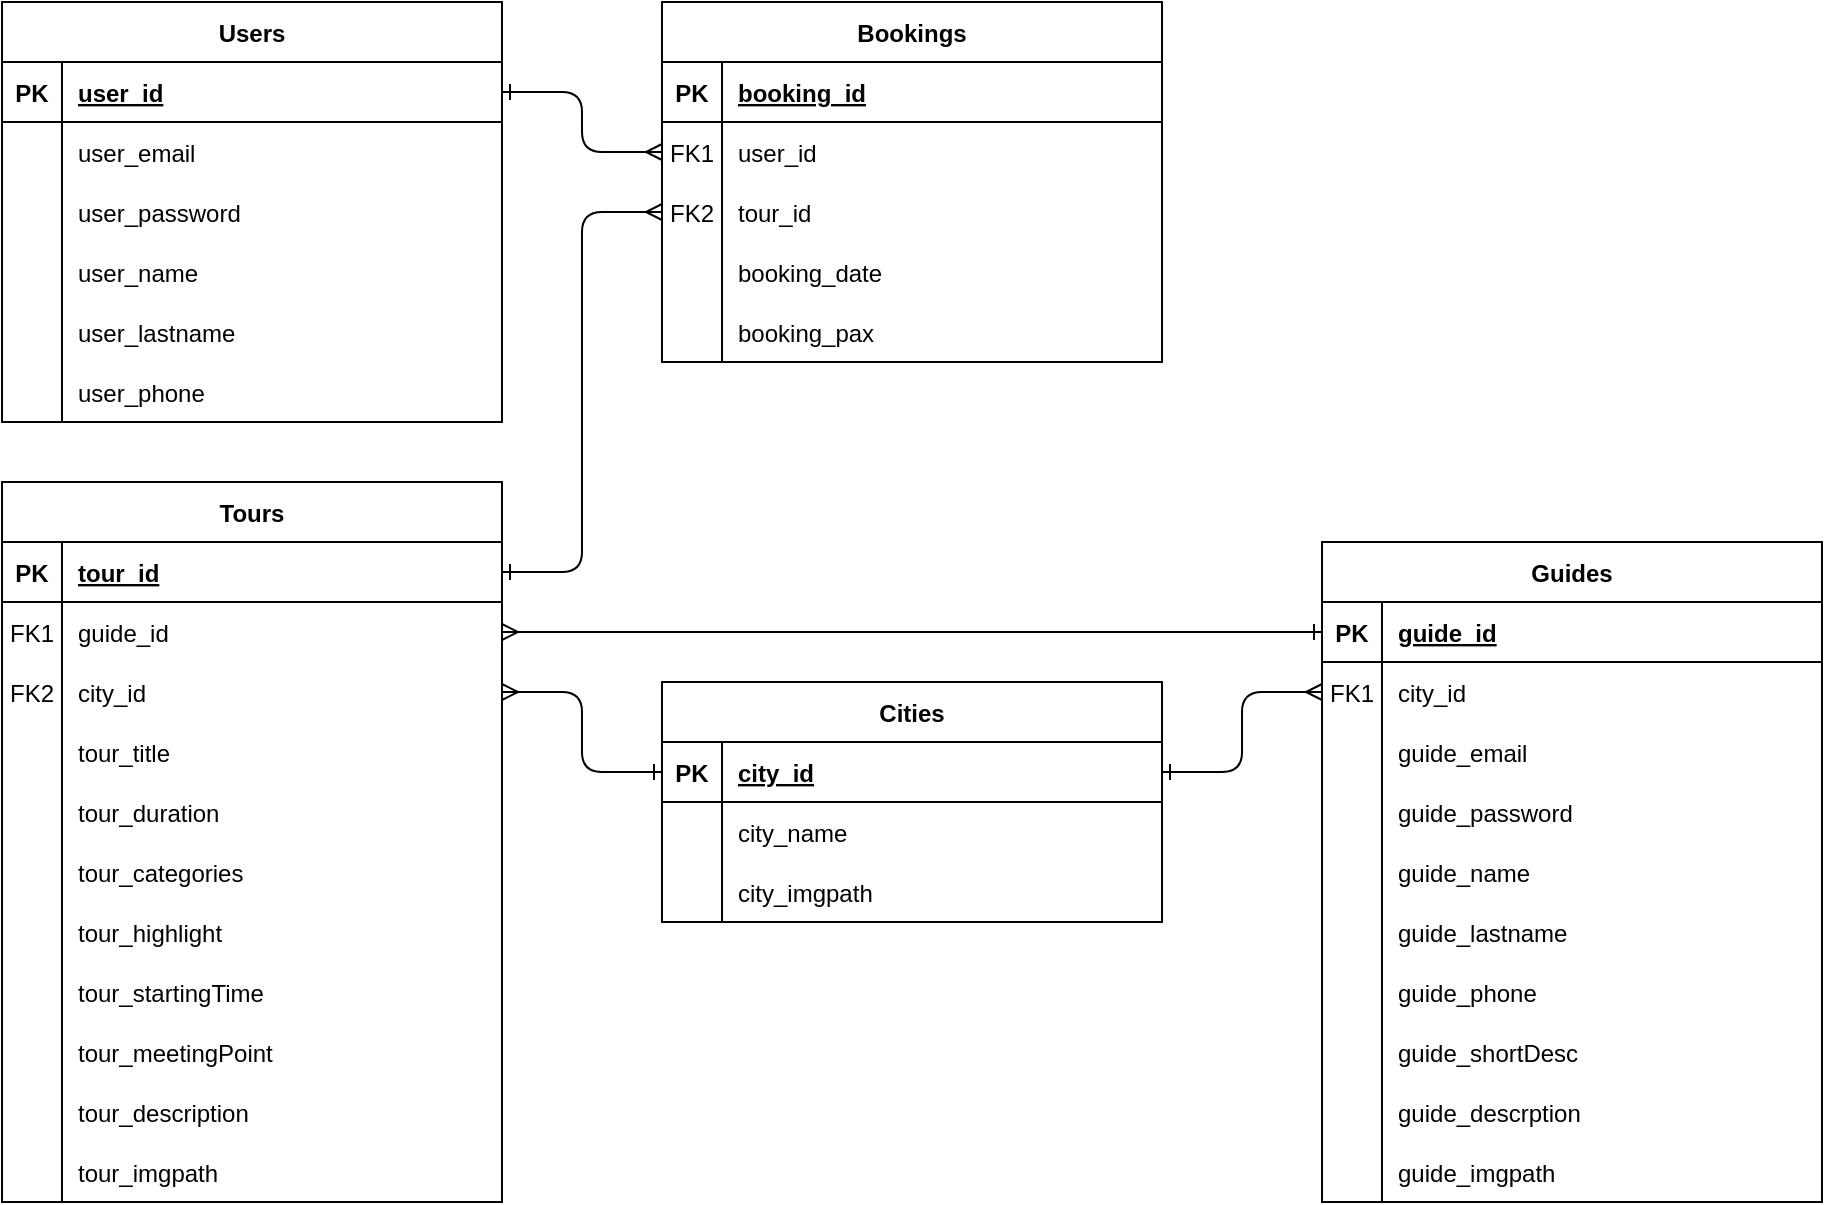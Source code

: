 <mxfile version="14.6.13" type="github"><diagram id="gNHI3aQDLcP6ORait0M2" name="Page-1"><mxGraphModel dx="1422" dy="794" grid="0" gridSize="10" guides="1" tooltips="1" connect="1" arrows="1" fold="1" page="1" pageScale="1" pageWidth="1169" pageHeight="827" background="#ffffff" math="0" shadow="0"><root><mxCell id="0"/><mxCell id="1" parent="0"/><mxCell id="zwu7whBG-YZrW-mYEXCU-3" value="Bookings" style="shape=table;startSize=30;container=1;collapsible=1;childLayout=tableLayout;fixedRows=1;rowLines=0;fontStyle=1;align=center;resizeLast=1;" parent="1" vertex="1"><mxGeometry x="460" y="114" width="250" height="180" as="geometry"/></mxCell><mxCell id="zwu7whBG-YZrW-mYEXCU-4" value="" style="shape=partialRectangle;collapsible=0;dropTarget=0;pointerEvents=0;fillColor=none;points=[[0,0.5],[1,0.5]];portConstraint=eastwest;top=0;left=0;right=0;bottom=1;" parent="zwu7whBG-YZrW-mYEXCU-3" vertex="1"><mxGeometry y="30" width="250" height="30" as="geometry"/></mxCell><mxCell id="zwu7whBG-YZrW-mYEXCU-5" value="PK" style="shape=partialRectangle;overflow=hidden;connectable=0;fillColor=none;top=0;left=0;bottom=0;right=0;fontStyle=1;" parent="zwu7whBG-YZrW-mYEXCU-4" vertex="1"><mxGeometry width="30" height="30" as="geometry"/></mxCell><mxCell id="zwu7whBG-YZrW-mYEXCU-6" value="booking_id" style="shape=partialRectangle;overflow=hidden;connectable=0;fillColor=none;top=0;left=0;bottom=0;right=0;align=left;spacingLeft=6;fontStyle=5;" parent="zwu7whBG-YZrW-mYEXCU-4" vertex="1"><mxGeometry x="30" width="220" height="30" as="geometry"/></mxCell><mxCell id="zwu7whBG-YZrW-mYEXCU-7" value="" style="shape=partialRectangle;collapsible=0;dropTarget=0;pointerEvents=0;fillColor=none;points=[[0,0.5],[1,0.5]];portConstraint=eastwest;top=0;left=0;right=0;bottom=0;" parent="zwu7whBG-YZrW-mYEXCU-3" vertex="1"><mxGeometry y="60" width="250" height="30" as="geometry"/></mxCell><mxCell id="zwu7whBG-YZrW-mYEXCU-8" value="FK1" style="shape=partialRectangle;overflow=hidden;connectable=0;fillColor=none;top=0;left=0;bottom=0;right=0;" parent="zwu7whBG-YZrW-mYEXCU-7" vertex="1"><mxGeometry width="30" height="30" as="geometry"/></mxCell><mxCell id="zwu7whBG-YZrW-mYEXCU-9" value="user_id" style="shape=partialRectangle;overflow=hidden;connectable=0;fillColor=none;top=0;left=0;bottom=0;right=0;align=left;spacingLeft=6;" parent="zwu7whBG-YZrW-mYEXCU-7" vertex="1"><mxGeometry x="30" width="220" height="30" as="geometry"/></mxCell><mxCell id="zwu7whBG-YZrW-mYEXCU-10" value="" style="shape=partialRectangle;collapsible=0;dropTarget=0;pointerEvents=0;fillColor=none;points=[[0,0.5],[1,0.5]];portConstraint=eastwest;top=0;left=0;right=0;bottom=0;" parent="zwu7whBG-YZrW-mYEXCU-3" vertex="1"><mxGeometry y="90" width="250" height="30" as="geometry"/></mxCell><mxCell id="zwu7whBG-YZrW-mYEXCU-11" value="FK2" style="shape=partialRectangle;overflow=hidden;connectable=0;fillColor=none;top=0;left=0;bottom=0;right=0;" parent="zwu7whBG-YZrW-mYEXCU-10" vertex="1"><mxGeometry width="30" height="30" as="geometry"/></mxCell><mxCell id="zwu7whBG-YZrW-mYEXCU-12" value="tour_id" style="shape=partialRectangle;overflow=hidden;connectable=0;fillColor=none;top=0;left=0;bottom=0;right=0;align=left;spacingLeft=6;" parent="zwu7whBG-YZrW-mYEXCU-10" vertex="1"><mxGeometry x="30" width="220" height="30" as="geometry"/></mxCell><mxCell id="zwu7whBG-YZrW-mYEXCU-49" style="shape=partialRectangle;collapsible=0;dropTarget=0;pointerEvents=0;fillColor=none;points=[[0,0.5],[1,0.5]];portConstraint=eastwest;top=0;left=0;right=0;bottom=0;" parent="zwu7whBG-YZrW-mYEXCU-3" vertex="1"><mxGeometry y="120" width="250" height="30" as="geometry"/></mxCell><mxCell id="zwu7whBG-YZrW-mYEXCU-50" style="shape=partialRectangle;overflow=hidden;connectable=0;fillColor=none;top=0;left=0;bottom=0;right=0;" parent="zwu7whBG-YZrW-mYEXCU-49" vertex="1"><mxGeometry width="30" height="30" as="geometry"/></mxCell><mxCell id="zwu7whBG-YZrW-mYEXCU-51" value="booking_date" style="shape=partialRectangle;overflow=hidden;connectable=0;fillColor=none;top=0;left=0;bottom=0;right=0;align=left;spacingLeft=6;" parent="zwu7whBG-YZrW-mYEXCU-49" vertex="1"><mxGeometry x="30" width="220" height="30" as="geometry"/></mxCell><mxCell id="zwu7whBG-YZrW-mYEXCU-52" style="shape=partialRectangle;collapsible=0;dropTarget=0;pointerEvents=0;fillColor=none;points=[[0,0.5],[1,0.5]];portConstraint=eastwest;top=0;left=0;right=0;bottom=0;" parent="zwu7whBG-YZrW-mYEXCU-3" vertex="1"><mxGeometry y="150" width="250" height="30" as="geometry"/></mxCell><mxCell id="zwu7whBG-YZrW-mYEXCU-53" style="shape=partialRectangle;overflow=hidden;connectable=0;fillColor=none;top=0;left=0;bottom=0;right=0;" parent="zwu7whBG-YZrW-mYEXCU-52" vertex="1"><mxGeometry width="30" height="30" as="geometry"/></mxCell><mxCell id="zwu7whBG-YZrW-mYEXCU-54" value="booking_pax" style="shape=partialRectangle;overflow=hidden;connectable=0;fillColor=none;top=0;left=0;bottom=0;right=0;align=left;spacingLeft=6;" parent="zwu7whBG-YZrW-mYEXCU-52" vertex="1"><mxGeometry x="30" width="220" height="30" as="geometry"/></mxCell><mxCell id="zwu7whBG-YZrW-mYEXCU-13" value="Tours" style="shape=table;startSize=30;container=1;collapsible=1;childLayout=tableLayout;fixedRows=1;rowLines=0;fontStyle=1;align=center;resizeLast=1;" parent="1" vertex="1"><mxGeometry x="130" y="354" width="250" height="360" as="geometry"/></mxCell><mxCell id="zwu7whBG-YZrW-mYEXCU-14" value="" style="shape=partialRectangle;collapsible=0;dropTarget=0;pointerEvents=0;fillColor=none;points=[[0,0.5],[1,0.5]];portConstraint=eastwest;top=0;left=0;right=0;bottom=1;" parent="zwu7whBG-YZrW-mYEXCU-13" vertex="1"><mxGeometry y="30" width="250" height="30" as="geometry"/></mxCell><mxCell id="zwu7whBG-YZrW-mYEXCU-15" value="PK" style="shape=partialRectangle;overflow=hidden;connectable=0;fillColor=none;top=0;left=0;bottom=0;right=0;fontStyle=1;" parent="zwu7whBG-YZrW-mYEXCU-14" vertex="1"><mxGeometry width="30" height="30" as="geometry"/></mxCell><mxCell id="zwu7whBG-YZrW-mYEXCU-16" value="tour_id" style="shape=partialRectangle;overflow=hidden;connectable=0;fillColor=none;top=0;left=0;bottom=0;right=0;align=left;spacingLeft=6;fontStyle=5;" parent="zwu7whBG-YZrW-mYEXCU-14" vertex="1"><mxGeometry x="30" width="220" height="30" as="geometry"/></mxCell><mxCell id="zwu7whBG-YZrW-mYEXCU-17" value="" style="shape=partialRectangle;collapsible=0;dropTarget=0;pointerEvents=0;fillColor=none;points=[[0,0.5],[1,0.5]];portConstraint=eastwest;top=0;left=0;right=0;bottom=0;" parent="zwu7whBG-YZrW-mYEXCU-13" vertex="1"><mxGeometry y="60" width="250" height="30" as="geometry"/></mxCell><mxCell id="zwu7whBG-YZrW-mYEXCU-18" value="FK1" style="shape=partialRectangle;overflow=hidden;connectable=0;fillColor=none;top=0;left=0;bottom=0;right=0;" parent="zwu7whBG-YZrW-mYEXCU-17" vertex="1"><mxGeometry width="30" height="30" as="geometry"/></mxCell><mxCell id="zwu7whBG-YZrW-mYEXCU-19" value="guide_id" style="shape=partialRectangle;overflow=hidden;connectable=0;fillColor=none;top=0;left=0;bottom=0;right=0;align=left;spacingLeft=6;" parent="zwu7whBG-YZrW-mYEXCU-17" vertex="1"><mxGeometry x="30" width="220" height="30" as="geometry"/></mxCell><mxCell id="zwu7whBG-YZrW-mYEXCU-20" value="" style="shape=partialRectangle;collapsible=0;dropTarget=0;pointerEvents=0;fillColor=none;points=[[0,0.5],[1,0.5]];portConstraint=eastwest;top=0;left=0;right=0;bottom=0;" parent="zwu7whBG-YZrW-mYEXCU-13" vertex="1"><mxGeometry y="90" width="250" height="30" as="geometry"/></mxCell><mxCell id="zwu7whBG-YZrW-mYEXCU-21" value="FK2" style="shape=partialRectangle;overflow=hidden;connectable=0;fillColor=none;top=0;left=0;bottom=0;right=0;" parent="zwu7whBG-YZrW-mYEXCU-20" vertex="1"><mxGeometry width="30" height="30" as="geometry"/></mxCell><mxCell id="zwu7whBG-YZrW-mYEXCU-22" value="city_id" style="shape=partialRectangle;overflow=hidden;connectable=0;fillColor=none;top=0;left=0;bottom=0;right=0;align=left;spacingLeft=6;" parent="zwu7whBG-YZrW-mYEXCU-20" vertex="1"><mxGeometry x="30" width="220" height="30" as="geometry"/></mxCell><mxCell id="zwu7whBG-YZrW-mYEXCU-73" style="shape=partialRectangle;collapsible=0;dropTarget=0;pointerEvents=0;fillColor=none;points=[[0,0.5],[1,0.5]];portConstraint=eastwest;top=0;left=0;right=0;bottom=0;" parent="zwu7whBG-YZrW-mYEXCU-13" vertex="1"><mxGeometry y="120" width="250" height="30" as="geometry"/></mxCell><mxCell id="zwu7whBG-YZrW-mYEXCU-74" style="shape=partialRectangle;overflow=hidden;connectable=0;fillColor=none;top=0;left=0;bottom=0;right=0;" parent="zwu7whBG-YZrW-mYEXCU-73" vertex="1"><mxGeometry width="30" height="30" as="geometry"/></mxCell><mxCell id="zwu7whBG-YZrW-mYEXCU-75" value="tour_title" style="shape=partialRectangle;overflow=hidden;connectable=0;fillColor=none;top=0;left=0;bottom=0;right=0;align=left;spacingLeft=6;" parent="zwu7whBG-YZrW-mYEXCU-73" vertex="1"><mxGeometry x="30" width="220" height="30" as="geometry"/></mxCell><mxCell id="zwu7whBG-YZrW-mYEXCU-70" style="shape=partialRectangle;collapsible=0;dropTarget=0;pointerEvents=0;fillColor=none;points=[[0,0.5],[1,0.5]];portConstraint=eastwest;top=0;left=0;right=0;bottom=0;" parent="zwu7whBG-YZrW-mYEXCU-13" vertex="1"><mxGeometry y="150" width="250" height="30" as="geometry"/></mxCell><mxCell id="zwu7whBG-YZrW-mYEXCU-71" style="shape=partialRectangle;overflow=hidden;connectable=0;fillColor=none;top=0;left=0;bottom=0;right=0;" parent="zwu7whBG-YZrW-mYEXCU-70" vertex="1"><mxGeometry width="30" height="30" as="geometry"/></mxCell><mxCell id="zwu7whBG-YZrW-mYEXCU-72" value="tour_duration" style="shape=partialRectangle;overflow=hidden;connectable=0;fillColor=none;top=0;left=0;bottom=0;right=0;align=left;spacingLeft=6;" parent="zwu7whBG-YZrW-mYEXCU-70" vertex="1"><mxGeometry x="30" width="220" height="30" as="geometry"/></mxCell><mxCell id="zwu7whBG-YZrW-mYEXCU-67" style="shape=partialRectangle;collapsible=0;dropTarget=0;pointerEvents=0;fillColor=none;points=[[0,0.5],[1,0.5]];portConstraint=eastwest;top=0;left=0;right=0;bottom=0;" parent="zwu7whBG-YZrW-mYEXCU-13" vertex="1"><mxGeometry y="180" width="250" height="30" as="geometry"/></mxCell><mxCell id="zwu7whBG-YZrW-mYEXCU-68" style="shape=partialRectangle;overflow=hidden;connectable=0;fillColor=none;top=0;left=0;bottom=0;right=0;" parent="zwu7whBG-YZrW-mYEXCU-67" vertex="1"><mxGeometry width="30" height="30" as="geometry"/></mxCell><mxCell id="zwu7whBG-YZrW-mYEXCU-69" value="tour_categories" style="shape=partialRectangle;overflow=hidden;connectable=0;fillColor=none;top=0;left=0;bottom=0;right=0;align=left;spacingLeft=6;" parent="zwu7whBG-YZrW-mYEXCU-67" vertex="1"><mxGeometry x="30" width="220" height="30" as="geometry"/></mxCell><mxCell id="zwu7whBG-YZrW-mYEXCU-64" style="shape=partialRectangle;collapsible=0;dropTarget=0;pointerEvents=0;fillColor=none;points=[[0,0.5],[1,0.5]];portConstraint=eastwest;top=0;left=0;right=0;bottom=0;" parent="zwu7whBG-YZrW-mYEXCU-13" vertex="1"><mxGeometry y="210" width="250" height="30" as="geometry"/></mxCell><mxCell id="zwu7whBG-YZrW-mYEXCU-65" style="shape=partialRectangle;overflow=hidden;connectable=0;fillColor=none;top=0;left=0;bottom=0;right=0;" parent="zwu7whBG-YZrW-mYEXCU-64" vertex="1"><mxGeometry width="30" height="30" as="geometry"/></mxCell><mxCell id="zwu7whBG-YZrW-mYEXCU-66" value="tour_highlight" style="shape=partialRectangle;overflow=hidden;connectable=0;fillColor=none;top=0;left=0;bottom=0;right=0;align=left;spacingLeft=6;" parent="zwu7whBG-YZrW-mYEXCU-64" vertex="1"><mxGeometry x="30" width="220" height="30" as="geometry"/></mxCell><mxCell id="zwu7whBG-YZrW-mYEXCU-61" style="shape=partialRectangle;collapsible=0;dropTarget=0;pointerEvents=0;fillColor=none;points=[[0,0.5],[1,0.5]];portConstraint=eastwest;top=0;left=0;right=0;bottom=0;" parent="zwu7whBG-YZrW-mYEXCU-13" vertex="1"><mxGeometry y="240" width="250" height="30" as="geometry"/></mxCell><mxCell id="zwu7whBG-YZrW-mYEXCU-62" style="shape=partialRectangle;overflow=hidden;connectable=0;fillColor=none;top=0;left=0;bottom=0;right=0;" parent="zwu7whBG-YZrW-mYEXCU-61" vertex="1"><mxGeometry width="30" height="30" as="geometry"/></mxCell><mxCell id="zwu7whBG-YZrW-mYEXCU-63" value="tour_startingTime" style="shape=partialRectangle;overflow=hidden;connectable=0;fillColor=none;top=0;left=0;bottom=0;right=0;align=left;spacingLeft=6;" parent="zwu7whBG-YZrW-mYEXCU-61" vertex="1"><mxGeometry x="30" width="220" height="30" as="geometry"/></mxCell><mxCell id="zwu7whBG-YZrW-mYEXCU-58" style="shape=partialRectangle;collapsible=0;dropTarget=0;pointerEvents=0;fillColor=none;points=[[0,0.5],[1,0.5]];portConstraint=eastwest;top=0;left=0;right=0;bottom=0;" parent="zwu7whBG-YZrW-mYEXCU-13" vertex="1"><mxGeometry y="270" width="250" height="30" as="geometry"/></mxCell><mxCell id="zwu7whBG-YZrW-mYEXCU-59" style="shape=partialRectangle;overflow=hidden;connectable=0;fillColor=none;top=0;left=0;bottom=0;right=0;" parent="zwu7whBG-YZrW-mYEXCU-58" vertex="1"><mxGeometry width="30" height="30" as="geometry"/></mxCell><mxCell id="zwu7whBG-YZrW-mYEXCU-60" value="tour_meetingPoint" style="shape=partialRectangle;overflow=hidden;connectable=0;fillColor=none;top=0;left=0;bottom=0;right=0;align=left;spacingLeft=6;" parent="zwu7whBG-YZrW-mYEXCU-58" vertex="1"><mxGeometry x="30" width="220" height="30" as="geometry"/></mxCell><mxCell id="zwu7whBG-YZrW-mYEXCU-55" style="shape=partialRectangle;collapsible=0;dropTarget=0;pointerEvents=0;fillColor=none;points=[[0,0.5],[1,0.5]];portConstraint=eastwest;top=0;left=0;right=0;bottom=0;" parent="zwu7whBG-YZrW-mYEXCU-13" vertex="1"><mxGeometry y="300" width="250" height="30" as="geometry"/></mxCell><mxCell id="zwu7whBG-YZrW-mYEXCU-56" style="shape=partialRectangle;overflow=hidden;connectable=0;fillColor=none;top=0;left=0;bottom=0;right=0;" parent="zwu7whBG-YZrW-mYEXCU-55" vertex="1"><mxGeometry width="30" height="30" as="geometry"/></mxCell><mxCell id="zwu7whBG-YZrW-mYEXCU-57" value="tour_description" style="shape=partialRectangle;overflow=hidden;connectable=0;fillColor=none;top=0;left=0;bottom=0;right=0;align=left;spacingLeft=6;" parent="zwu7whBG-YZrW-mYEXCU-55" vertex="1"><mxGeometry x="30" width="220" height="30" as="geometry"/></mxCell><mxCell id="zwu7whBG-YZrW-mYEXCU-129" style="shape=partialRectangle;collapsible=0;dropTarget=0;pointerEvents=0;fillColor=none;points=[[0,0.5],[1,0.5]];portConstraint=eastwest;top=0;left=0;right=0;bottom=0;" parent="zwu7whBG-YZrW-mYEXCU-13" vertex="1"><mxGeometry y="330" width="250" height="30" as="geometry"/></mxCell><mxCell id="zwu7whBG-YZrW-mYEXCU-130" style="shape=partialRectangle;overflow=hidden;connectable=0;fillColor=none;top=0;left=0;bottom=0;right=0;" parent="zwu7whBG-YZrW-mYEXCU-129" vertex="1"><mxGeometry width="30" height="30" as="geometry"/></mxCell><mxCell id="zwu7whBG-YZrW-mYEXCU-131" value="tour_imgpath" style="shape=partialRectangle;overflow=hidden;connectable=0;fillColor=none;top=0;left=0;bottom=0;right=0;align=left;spacingLeft=6;" parent="zwu7whBG-YZrW-mYEXCU-129" vertex="1"><mxGeometry x="30" width="220" height="30" as="geometry"/></mxCell><mxCell id="zwu7whBG-YZrW-mYEXCU-23" value="Users" style="shape=table;startSize=30;container=1;collapsible=1;childLayout=tableLayout;fixedRows=1;rowLines=0;fontStyle=1;align=center;resizeLast=1;" parent="1" vertex="1"><mxGeometry x="130" y="114" width="250" height="210" as="geometry"/></mxCell><mxCell id="zwu7whBG-YZrW-mYEXCU-24" value="" style="shape=partialRectangle;collapsible=0;dropTarget=0;pointerEvents=0;fillColor=none;points=[[0,0.5],[1,0.5]];portConstraint=eastwest;top=0;left=0;right=0;bottom=1;" parent="zwu7whBG-YZrW-mYEXCU-23" vertex="1"><mxGeometry y="30" width="250" height="30" as="geometry"/></mxCell><mxCell id="zwu7whBG-YZrW-mYEXCU-25" value="PK" style="shape=partialRectangle;overflow=hidden;connectable=0;fillColor=none;top=0;left=0;bottom=0;right=0;fontStyle=1;" parent="zwu7whBG-YZrW-mYEXCU-24" vertex="1"><mxGeometry width="30" height="30" as="geometry"/></mxCell><mxCell id="zwu7whBG-YZrW-mYEXCU-26" value="user_id" style="shape=partialRectangle;overflow=hidden;connectable=0;fillColor=none;top=0;left=0;bottom=0;right=0;align=left;spacingLeft=6;fontStyle=5;" parent="zwu7whBG-YZrW-mYEXCU-24" vertex="1"><mxGeometry x="30" width="220" height="30" as="geometry"/></mxCell><mxCell id="zwu7whBG-YZrW-mYEXCU-37" style="shape=partialRectangle;collapsible=0;dropTarget=0;pointerEvents=0;fillColor=none;points=[[0,0.5],[1,0.5]];portConstraint=eastwest;top=0;left=0;right=0;bottom=0;" parent="zwu7whBG-YZrW-mYEXCU-23" vertex="1"><mxGeometry y="60" width="250" height="30" as="geometry"/></mxCell><mxCell id="zwu7whBG-YZrW-mYEXCU-38" style="shape=partialRectangle;overflow=hidden;connectable=0;fillColor=none;top=0;left=0;bottom=0;right=0;" parent="zwu7whBG-YZrW-mYEXCU-37" vertex="1"><mxGeometry width="30" height="30" as="geometry"/></mxCell><mxCell id="zwu7whBG-YZrW-mYEXCU-39" value="user_email" style="shape=partialRectangle;overflow=hidden;connectable=0;fillColor=none;top=0;left=0;bottom=0;right=0;align=left;spacingLeft=6;" parent="zwu7whBG-YZrW-mYEXCU-37" vertex="1"><mxGeometry x="30" width="220" height="30" as="geometry"/></mxCell><mxCell id="zwu7whBG-YZrW-mYEXCU-43" style="shape=partialRectangle;collapsible=0;dropTarget=0;pointerEvents=0;fillColor=none;points=[[0,0.5],[1,0.5]];portConstraint=eastwest;top=0;left=0;right=0;bottom=0;" parent="zwu7whBG-YZrW-mYEXCU-23" vertex="1"><mxGeometry y="90" width="250" height="30" as="geometry"/></mxCell><mxCell id="zwu7whBG-YZrW-mYEXCU-44" style="shape=partialRectangle;overflow=hidden;connectable=0;fillColor=none;top=0;left=0;bottom=0;right=0;" parent="zwu7whBG-YZrW-mYEXCU-43" vertex="1"><mxGeometry width="30" height="30" as="geometry"/></mxCell><mxCell id="zwu7whBG-YZrW-mYEXCU-45" value="user_password" style="shape=partialRectangle;overflow=hidden;connectable=0;fillColor=none;top=0;left=0;bottom=0;right=0;align=left;spacingLeft=6;" parent="zwu7whBG-YZrW-mYEXCU-43" vertex="1"><mxGeometry x="30" width="220" height="30" as="geometry"/></mxCell><mxCell id="zwu7whBG-YZrW-mYEXCU-27" value="" style="shape=partialRectangle;collapsible=0;dropTarget=0;pointerEvents=0;fillColor=none;points=[[0,0.5],[1,0.5]];portConstraint=eastwest;top=0;left=0;right=0;bottom=0;" parent="zwu7whBG-YZrW-mYEXCU-23" vertex="1"><mxGeometry y="120" width="250" height="30" as="geometry"/></mxCell><mxCell id="zwu7whBG-YZrW-mYEXCU-28" value="" style="shape=partialRectangle;overflow=hidden;connectable=0;fillColor=none;top=0;left=0;bottom=0;right=0;" parent="zwu7whBG-YZrW-mYEXCU-27" vertex="1"><mxGeometry width="30" height="30" as="geometry"/></mxCell><mxCell id="zwu7whBG-YZrW-mYEXCU-29" value="user_name" style="shape=partialRectangle;overflow=hidden;connectable=0;fillColor=none;top=0;left=0;bottom=0;right=0;align=left;spacingLeft=6;" parent="zwu7whBG-YZrW-mYEXCU-27" vertex="1"><mxGeometry x="30" width="220" height="30" as="geometry"/></mxCell><mxCell id="zwu7whBG-YZrW-mYEXCU-46" style="shape=partialRectangle;collapsible=0;dropTarget=0;pointerEvents=0;fillColor=none;points=[[0,0.5],[1,0.5]];portConstraint=eastwest;top=0;left=0;right=0;bottom=0;" parent="zwu7whBG-YZrW-mYEXCU-23" vertex="1"><mxGeometry y="150" width="250" height="30" as="geometry"/></mxCell><mxCell id="zwu7whBG-YZrW-mYEXCU-47" style="shape=partialRectangle;overflow=hidden;connectable=0;fillColor=none;top=0;left=0;bottom=0;right=0;" parent="zwu7whBG-YZrW-mYEXCU-46" vertex="1"><mxGeometry width="30" height="30" as="geometry"/></mxCell><mxCell id="zwu7whBG-YZrW-mYEXCU-48" value="user_lastname" style="shape=partialRectangle;overflow=hidden;connectable=0;fillColor=none;top=0;left=0;bottom=0;right=0;align=left;spacingLeft=6;" parent="zwu7whBG-YZrW-mYEXCU-46" vertex="1"><mxGeometry x="30" width="220" height="30" as="geometry"/></mxCell><mxCell id="zwu7whBG-YZrW-mYEXCU-40" style="shape=partialRectangle;collapsible=0;dropTarget=0;pointerEvents=0;fillColor=none;points=[[0,0.5],[1,0.5]];portConstraint=eastwest;top=0;left=0;right=0;bottom=0;" parent="zwu7whBG-YZrW-mYEXCU-23" vertex="1"><mxGeometry y="180" width="250" height="30" as="geometry"/></mxCell><mxCell id="zwu7whBG-YZrW-mYEXCU-41" style="shape=partialRectangle;overflow=hidden;connectable=0;fillColor=none;top=0;left=0;bottom=0;right=0;" parent="zwu7whBG-YZrW-mYEXCU-40" vertex="1"><mxGeometry width="30" height="30" as="geometry"/></mxCell><mxCell id="zwu7whBG-YZrW-mYEXCU-42" value="user_phone" style="shape=partialRectangle;overflow=hidden;connectable=0;fillColor=none;top=0;left=0;bottom=0;right=0;align=left;spacingLeft=6;" parent="zwu7whBG-YZrW-mYEXCU-40" vertex="1"><mxGeometry x="30" width="220" height="30" as="geometry"/></mxCell><mxCell id="zwu7whBG-YZrW-mYEXCU-76" style="edgeStyle=orthogonalEdgeStyle;rounded=1;orthogonalLoop=1;jettySize=auto;html=1;exitX=1;exitY=0.5;exitDx=0;exitDy=0;entryX=0;entryY=0.5;entryDx=0;entryDy=0;endArrow=ERmany;endFill=0;startArrow=ERone;startFill=0;" parent="1" source="zwu7whBG-YZrW-mYEXCU-14" target="zwu7whBG-YZrW-mYEXCU-10" edge="1"><mxGeometry relative="1" as="geometry"><Array as="points"><mxPoint x="420" y="399"/><mxPoint x="420" y="219"/></Array></mxGeometry></mxCell><mxCell id="zwu7whBG-YZrW-mYEXCU-77" value="Guides" style="shape=table;startSize=30;container=1;collapsible=1;childLayout=tableLayout;fixedRows=1;rowLines=0;fontStyle=1;align=center;resizeLast=1;" parent="1" vertex="1"><mxGeometry x="790" y="384" width="250" height="330" as="geometry"/></mxCell><mxCell id="zwu7whBG-YZrW-mYEXCU-78" value="" style="shape=partialRectangle;collapsible=0;dropTarget=0;pointerEvents=0;fillColor=none;points=[[0,0.5],[1,0.5]];portConstraint=eastwest;top=0;left=0;right=0;bottom=1;" parent="zwu7whBG-YZrW-mYEXCU-77" vertex="1"><mxGeometry y="30" width="250" height="30" as="geometry"/></mxCell><mxCell id="zwu7whBG-YZrW-mYEXCU-79" value="PK" style="shape=partialRectangle;overflow=hidden;connectable=0;fillColor=none;top=0;left=0;bottom=0;right=0;fontStyle=1;" parent="zwu7whBG-YZrW-mYEXCU-78" vertex="1"><mxGeometry width="30" height="30" as="geometry"/></mxCell><mxCell id="zwu7whBG-YZrW-mYEXCU-80" value="guide_id" style="shape=partialRectangle;overflow=hidden;connectable=0;fillColor=none;top=0;left=0;bottom=0;right=0;align=left;spacingLeft=6;fontStyle=5;" parent="zwu7whBG-YZrW-mYEXCU-78" vertex="1"><mxGeometry x="30" width="220" height="30" as="geometry"/></mxCell><mxCell id="zwu7whBG-YZrW-mYEXCU-105" style="shape=partialRectangle;collapsible=0;dropTarget=0;pointerEvents=0;fillColor=none;points=[[0,0.5],[1,0.5]];portConstraint=eastwest;top=0;left=0;right=0;bottom=0;" parent="zwu7whBG-YZrW-mYEXCU-77" vertex="1"><mxGeometry y="60" width="250" height="30" as="geometry"/></mxCell><mxCell id="zwu7whBG-YZrW-mYEXCU-106" value="FK1" style="shape=partialRectangle;overflow=hidden;connectable=0;fillColor=none;top=0;left=0;bottom=0;right=0;" parent="zwu7whBG-YZrW-mYEXCU-105" vertex="1"><mxGeometry width="30" height="30" as="geometry"/></mxCell><mxCell id="zwu7whBG-YZrW-mYEXCU-107" value="city_id" style="shape=partialRectangle;overflow=hidden;connectable=0;fillColor=none;top=0;left=0;bottom=0;right=0;align=left;spacingLeft=6;" parent="zwu7whBG-YZrW-mYEXCU-105" vertex="1"><mxGeometry x="30" width="220" height="30" as="geometry"/></mxCell><mxCell id="zwu7whBG-YZrW-mYEXCU-81" style="shape=partialRectangle;collapsible=0;dropTarget=0;pointerEvents=0;fillColor=none;points=[[0,0.5],[1,0.5]];portConstraint=eastwest;top=0;left=0;right=0;bottom=0;" parent="zwu7whBG-YZrW-mYEXCU-77" vertex="1"><mxGeometry y="90" width="250" height="30" as="geometry"/></mxCell><mxCell id="zwu7whBG-YZrW-mYEXCU-82" style="shape=partialRectangle;overflow=hidden;connectable=0;fillColor=none;top=0;left=0;bottom=0;right=0;" parent="zwu7whBG-YZrW-mYEXCU-81" vertex="1"><mxGeometry width="30" height="30" as="geometry"/></mxCell><mxCell id="zwu7whBG-YZrW-mYEXCU-83" value="guide_email" style="shape=partialRectangle;overflow=hidden;connectable=0;fillColor=none;top=0;left=0;bottom=0;right=0;align=left;spacingLeft=6;" parent="zwu7whBG-YZrW-mYEXCU-81" vertex="1"><mxGeometry x="30" width="220" height="30" as="geometry"/></mxCell><mxCell id="zwu7whBG-YZrW-mYEXCU-84" style="shape=partialRectangle;collapsible=0;dropTarget=0;pointerEvents=0;fillColor=none;points=[[0,0.5],[1,0.5]];portConstraint=eastwest;top=0;left=0;right=0;bottom=0;" parent="zwu7whBG-YZrW-mYEXCU-77" vertex="1"><mxGeometry y="120" width="250" height="30" as="geometry"/></mxCell><mxCell id="zwu7whBG-YZrW-mYEXCU-85" style="shape=partialRectangle;overflow=hidden;connectable=0;fillColor=none;top=0;left=0;bottom=0;right=0;" parent="zwu7whBG-YZrW-mYEXCU-84" vertex="1"><mxGeometry width="30" height="30" as="geometry"/></mxCell><mxCell id="zwu7whBG-YZrW-mYEXCU-86" value="guide_password" style="shape=partialRectangle;overflow=hidden;connectable=0;fillColor=none;top=0;left=0;bottom=0;right=0;align=left;spacingLeft=6;" parent="zwu7whBG-YZrW-mYEXCU-84" vertex="1"><mxGeometry x="30" width="220" height="30" as="geometry"/></mxCell><mxCell id="zwu7whBG-YZrW-mYEXCU-87" value="" style="shape=partialRectangle;collapsible=0;dropTarget=0;pointerEvents=0;fillColor=none;points=[[0,0.5],[1,0.5]];portConstraint=eastwest;top=0;left=0;right=0;bottom=0;" parent="zwu7whBG-YZrW-mYEXCU-77" vertex="1"><mxGeometry y="150" width="250" height="30" as="geometry"/></mxCell><mxCell id="zwu7whBG-YZrW-mYEXCU-88" value="" style="shape=partialRectangle;overflow=hidden;connectable=0;fillColor=none;top=0;left=0;bottom=0;right=0;" parent="zwu7whBG-YZrW-mYEXCU-87" vertex="1"><mxGeometry width="30" height="30" as="geometry"/></mxCell><mxCell id="zwu7whBG-YZrW-mYEXCU-89" value="guide_name" style="shape=partialRectangle;overflow=hidden;connectable=0;fillColor=none;top=0;left=0;bottom=0;right=0;align=left;spacingLeft=6;" parent="zwu7whBG-YZrW-mYEXCU-87" vertex="1"><mxGeometry x="30" width="220" height="30" as="geometry"/></mxCell><mxCell id="zwu7whBG-YZrW-mYEXCU-90" style="shape=partialRectangle;collapsible=0;dropTarget=0;pointerEvents=0;fillColor=none;points=[[0,0.5],[1,0.5]];portConstraint=eastwest;top=0;left=0;right=0;bottom=0;" parent="zwu7whBG-YZrW-mYEXCU-77" vertex="1"><mxGeometry y="180" width="250" height="30" as="geometry"/></mxCell><mxCell id="zwu7whBG-YZrW-mYEXCU-91" style="shape=partialRectangle;overflow=hidden;connectable=0;fillColor=none;top=0;left=0;bottom=0;right=0;" parent="zwu7whBG-YZrW-mYEXCU-90" vertex="1"><mxGeometry width="30" height="30" as="geometry"/></mxCell><mxCell id="zwu7whBG-YZrW-mYEXCU-92" value="guide_lastname" style="shape=partialRectangle;overflow=hidden;connectable=0;fillColor=none;top=0;left=0;bottom=0;right=0;align=left;spacingLeft=6;" parent="zwu7whBG-YZrW-mYEXCU-90" vertex="1"><mxGeometry x="30" width="220" height="30" as="geometry"/></mxCell><mxCell id="zwu7whBG-YZrW-mYEXCU-93" style="shape=partialRectangle;collapsible=0;dropTarget=0;pointerEvents=0;fillColor=none;points=[[0,0.5],[1,0.5]];portConstraint=eastwest;top=0;left=0;right=0;bottom=0;" parent="zwu7whBG-YZrW-mYEXCU-77" vertex="1"><mxGeometry y="210" width="250" height="30" as="geometry"/></mxCell><mxCell id="zwu7whBG-YZrW-mYEXCU-94" style="shape=partialRectangle;overflow=hidden;connectable=0;fillColor=none;top=0;left=0;bottom=0;right=0;" parent="zwu7whBG-YZrW-mYEXCU-93" vertex="1"><mxGeometry width="30" height="30" as="geometry"/></mxCell><mxCell id="zwu7whBG-YZrW-mYEXCU-95" value="guide_phone" style="shape=partialRectangle;overflow=hidden;connectable=0;fillColor=none;top=0;left=0;bottom=0;right=0;align=left;spacingLeft=6;" parent="zwu7whBG-YZrW-mYEXCU-93" vertex="1"><mxGeometry x="30" width="220" height="30" as="geometry"/></mxCell><mxCell id="zwu7whBG-YZrW-mYEXCU-96" style="shape=partialRectangle;collapsible=0;dropTarget=0;pointerEvents=0;fillColor=none;points=[[0,0.5],[1,0.5]];portConstraint=eastwest;top=0;left=0;right=0;bottom=0;" parent="zwu7whBG-YZrW-mYEXCU-77" vertex="1"><mxGeometry y="240" width="250" height="30" as="geometry"/></mxCell><mxCell id="zwu7whBG-YZrW-mYEXCU-97" style="shape=partialRectangle;overflow=hidden;connectable=0;fillColor=none;top=0;left=0;bottom=0;right=0;" parent="zwu7whBG-YZrW-mYEXCU-96" vertex="1"><mxGeometry width="30" height="30" as="geometry"/></mxCell><mxCell id="zwu7whBG-YZrW-mYEXCU-98" value="guide_shortDesc" style="shape=partialRectangle;overflow=hidden;connectable=0;fillColor=none;top=0;left=0;bottom=0;right=0;align=left;spacingLeft=6;" parent="zwu7whBG-YZrW-mYEXCU-96" vertex="1"><mxGeometry x="30" width="220" height="30" as="geometry"/></mxCell><mxCell id="zwu7whBG-YZrW-mYEXCU-99" style="shape=partialRectangle;collapsible=0;dropTarget=0;pointerEvents=0;fillColor=none;points=[[0,0.5],[1,0.5]];portConstraint=eastwest;top=0;left=0;right=0;bottom=0;" parent="zwu7whBG-YZrW-mYEXCU-77" vertex="1"><mxGeometry y="270" width="250" height="30" as="geometry"/></mxCell><mxCell id="zwu7whBG-YZrW-mYEXCU-100" style="shape=partialRectangle;overflow=hidden;connectable=0;fillColor=none;top=0;left=0;bottom=0;right=0;" parent="zwu7whBG-YZrW-mYEXCU-99" vertex="1"><mxGeometry width="30" height="30" as="geometry"/></mxCell><mxCell id="zwu7whBG-YZrW-mYEXCU-101" value="guide_descrption" style="shape=partialRectangle;overflow=hidden;connectable=0;fillColor=none;top=0;left=0;bottom=0;right=0;align=left;spacingLeft=6;" parent="zwu7whBG-YZrW-mYEXCU-99" vertex="1"><mxGeometry x="30" width="220" height="30" as="geometry"/></mxCell><mxCell id="zwu7whBG-YZrW-mYEXCU-102" style="shape=partialRectangle;collapsible=0;dropTarget=0;pointerEvents=0;fillColor=none;points=[[0,0.5],[1,0.5]];portConstraint=eastwest;top=0;left=0;right=0;bottom=0;" parent="zwu7whBG-YZrW-mYEXCU-77" vertex="1"><mxGeometry y="300" width="250" height="30" as="geometry"/></mxCell><mxCell id="zwu7whBG-YZrW-mYEXCU-103" style="shape=partialRectangle;overflow=hidden;connectable=0;fillColor=none;top=0;left=0;bottom=0;right=0;" parent="zwu7whBG-YZrW-mYEXCU-102" vertex="1"><mxGeometry width="30" height="30" as="geometry"/></mxCell><mxCell id="zwu7whBG-YZrW-mYEXCU-104" value="guide_imgpath" style="shape=partialRectangle;overflow=hidden;connectable=0;fillColor=none;top=0;left=0;bottom=0;right=0;align=left;spacingLeft=6;" parent="zwu7whBG-YZrW-mYEXCU-102" vertex="1"><mxGeometry x="30" width="220" height="30" as="geometry"/></mxCell><mxCell id="zwu7whBG-YZrW-mYEXCU-108" value="Cities" style="shape=table;startSize=30;container=1;collapsible=1;childLayout=tableLayout;fixedRows=1;rowLines=0;fontStyle=1;align=center;resizeLast=1;" parent="1" vertex="1"><mxGeometry x="460" y="454" width="250" height="120" as="geometry"/></mxCell><mxCell id="zwu7whBG-YZrW-mYEXCU-109" value="" style="shape=partialRectangle;collapsible=0;dropTarget=0;pointerEvents=0;fillColor=none;points=[[0,0.5],[1,0.5]];portConstraint=eastwest;top=0;left=0;right=0;bottom=1;" parent="zwu7whBG-YZrW-mYEXCU-108" vertex="1"><mxGeometry y="30" width="250" height="30" as="geometry"/></mxCell><mxCell id="zwu7whBG-YZrW-mYEXCU-110" value="PK" style="shape=partialRectangle;overflow=hidden;connectable=0;fillColor=none;top=0;left=0;bottom=0;right=0;fontStyle=1;" parent="zwu7whBG-YZrW-mYEXCU-109" vertex="1"><mxGeometry width="30" height="30" as="geometry"/></mxCell><mxCell id="zwu7whBG-YZrW-mYEXCU-111" value="city_id" style="shape=partialRectangle;overflow=hidden;connectable=0;fillColor=none;top=0;left=0;bottom=0;right=0;align=left;spacingLeft=6;fontStyle=5;" parent="zwu7whBG-YZrW-mYEXCU-109" vertex="1"><mxGeometry x="30" width="220" height="30" as="geometry"/></mxCell><mxCell id="zwu7whBG-YZrW-mYEXCU-112" value="" style="shape=partialRectangle;collapsible=0;dropTarget=0;pointerEvents=0;fillColor=none;points=[[0,0.5],[1,0.5]];portConstraint=eastwest;top=0;left=0;right=0;bottom=0;" parent="zwu7whBG-YZrW-mYEXCU-108" vertex="1"><mxGeometry y="60" width="250" height="30" as="geometry"/></mxCell><mxCell id="zwu7whBG-YZrW-mYEXCU-113" value="" style="shape=partialRectangle;overflow=hidden;connectable=0;fillColor=none;top=0;left=0;bottom=0;right=0;" parent="zwu7whBG-YZrW-mYEXCU-112" vertex="1"><mxGeometry width="30" height="30" as="geometry"/></mxCell><mxCell id="zwu7whBG-YZrW-mYEXCU-114" value="city_name" style="shape=partialRectangle;overflow=hidden;connectable=0;fillColor=none;top=0;left=0;bottom=0;right=0;align=left;spacingLeft=6;" parent="zwu7whBG-YZrW-mYEXCU-112" vertex="1"><mxGeometry x="30" width="220" height="30" as="geometry"/></mxCell><mxCell id="zwu7whBG-YZrW-mYEXCU-115" value="" style="shape=partialRectangle;collapsible=0;dropTarget=0;pointerEvents=0;fillColor=none;points=[[0,0.5],[1,0.5]];portConstraint=eastwest;top=0;left=0;right=0;bottom=0;" parent="zwu7whBG-YZrW-mYEXCU-108" vertex="1"><mxGeometry y="90" width="250" height="30" as="geometry"/></mxCell><mxCell id="zwu7whBG-YZrW-mYEXCU-116" value="" style="shape=partialRectangle;overflow=hidden;connectable=0;fillColor=none;top=0;left=0;bottom=0;right=0;" parent="zwu7whBG-YZrW-mYEXCU-115" vertex="1"><mxGeometry width="30" height="30" as="geometry"/></mxCell><mxCell id="zwu7whBG-YZrW-mYEXCU-117" value="city_imgpath" style="shape=partialRectangle;overflow=hidden;connectable=0;fillColor=none;top=0;left=0;bottom=0;right=0;align=left;spacingLeft=6;" parent="zwu7whBG-YZrW-mYEXCU-115" vertex="1"><mxGeometry x="30" width="220" height="30" as="geometry"/></mxCell><mxCell id="zwu7whBG-YZrW-mYEXCU-125" style="edgeStyle=orthogonalEdgeStyle;rounded=1;orthogonalLoop=1;jettySize=auto;html=1;exitX=1;exitY=0.5;exitDx=0;exitDy=0;startArrow=ERone;startFill=0;endArrow=ERmany;endFill=0;" parent="1" source="zwu7whBG-YZrW-mYEXCU-109" target="zwu7whBG-YZrW-mYEXCU-105" edge="1"><mxGeometry relative="1" as="geometry"/></mxCell><mxCell id="zwu7whBG-YZrW-mYEXCU-126" style="edgeStyle=orthogonalEdgeStyle;rounded=1;orthogonalLoop=1;jettySize=auto;html=1;exitX=0;exitY=0.5;exitDx=0;exitDy=0;startArrow=ERone;startFill=0;endArrow=ERmany;endFill=0;" parent="1" source="zwu7whBG-YZrW-mYEXCU-109" target="zwu7whBG-YZrW-mYEXCU-20" edge="1"><mxGeometry relative="1" as="geometry"/></mxCell><mxCell id="zwu7whBG-YZrW-mYEXCU-127" style="edgeStyle=orthogonalEdgeStyle;rounded=1;orthogonalLoop=1;jettySize=auto;html=1;exitX=0;exitY=0.5;exitDx=0;exitDy=0;entryX=1;entryY=0.5;entryDx=0;entryDy=0;startArrow=ERone;startFill=0;endArrow=ERmany;endFill=0;" parent="1" source="zwu7whBG-YZrW-mYEXCU-78" target="zwu7whBG-YZrW-mYEXCU-17" edge="1"><mxGeometry relative="1" as="geometry"/></mxCell><mxCell id="zwu7whBG-YZrW-mYEXCU-128" style="edgeStyle=orthogonalEdgeStyle;rounded=1;orthogonalLoop=1;jettySize=auto;html=1;exitX=1;exitY=0.5;exitDx=0;exitDy=0;entryX=0;entryY=0.5;entryDx=0;entryDy=0;startArrow=ERone;startFill=0;endArrow=ERmany;endFill=0;" parent="1" source="zwu7whBG-YZrW-mYEXCU-24" target="zwu7whBG-YZrW-mYEXCU-7" edge="1"><mxGeometry relative="1" as="geometry"/></mxCell></root></mxGraphModel></diagram></mxfile>